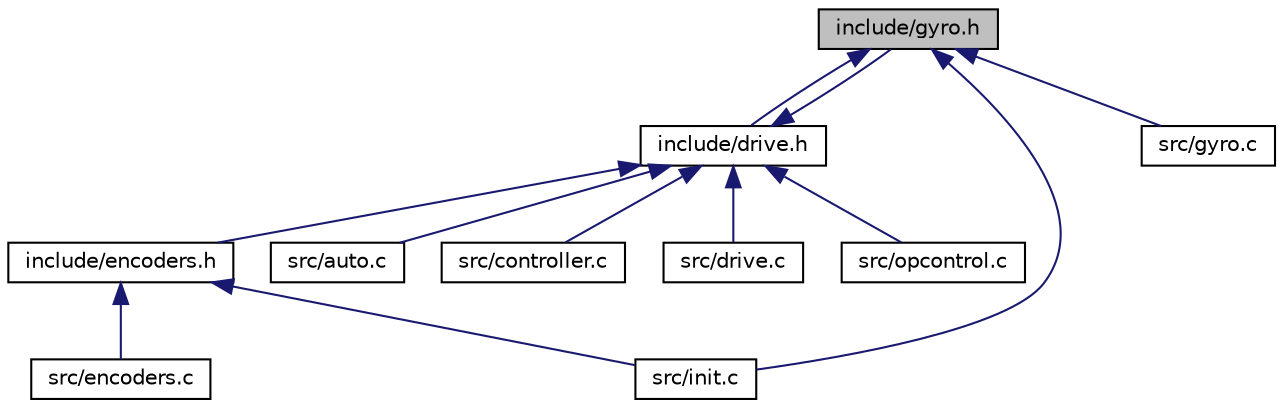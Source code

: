 digraph "include/gyro.h"
{
  edge [fontname="Helvetica",fontsize="10",labelfontname="Helvetica",labelfontsize="10"];
  node [fontname="Helvetica",fontsize="10",shape=record];
  Node10 [label="include/gyro.h",height=0.2,width=0.4,color="black", fillcolor="grey75", style="filled", fontcolor="black"];
  Node10 -> Node11 [dir="back",color="midnightblue",fontsize="10",style="solid",fontname="Helvetica"];
  Node11 [label="include/drive.h",height=0.2,width=0.4,color="black", fillcolor="white", style="filled",URL="$drive_8h.html",tooltip="Basic drive definitions and functions. "];
  Node11 -> Node10 [dir="back",color="midnightblue",fontsize="10",style="solid",fontname="Helvetica"];
  Node11 -> Node12 [dir="back",color="midnightblue",fontsize="10",style="solid",fontname="Helvetica"];
  Node12 [label="include/encoders.h",height=0.2,width=0.4,color="black", fillcolor="white", style="filled",URL="$encoders_8h.html",tooltip="wrapper around encoder functions "];
  Node12 -> Node13 [dir="back",color="midnightblue",fontsize="10",style="solid",fontname="Helvetica"];
  Node13 [label="src/encoders.c",height=0.2,width=0.4,color="black", fillcolor="white", style="filled",URL="$encoders_8c.html"];
  Node12 -> Node14 [dir="back",color="midnightblue",fontsize="10",style="solid",fontname="Helvetica"];
  Node14 [label="src/init.c",height=0.2,width=0.4,color="black", fillcolor="white", style="filled",URL="$init_8c.html",tooltip="File for initialization code. "];
  Node11 -> Node15 [dir="back",color="midnightblue",fontsize="10",style="solid",fontname="Helvetica"];
  Node15 [label="src/auto.c",height=0.2,width=0.4,color="black", fillcolor="white", style="filled",URL="$auto_8c.html",tooltip="File for autonomous code. "];
  Node11 -> Node16 [dir="back",color="midnightblue",fontsize="10",style="solid",fontname="Helvetica"];
  Node16 [label="src/controller.c",height=0.2,width=0.4,color="black", fillcolor="white", style="filled",URL="$controller_8c.html"];
  Node11 -> Node17 [dir="back",color="midnightblue",fontsize="10",style="solid",fontname="Helvetica"];
  Node17 [label="src/drive.c",height=0.2,width=0.4,color="black", fillcolor="white", style="filled",URL="$drive_8c.html"];
  Node11 -> Node18 [dir="back",color="midnightblue",fontsize="10",style="solid",fontname="Helvetica"];
  Node18 [label="src/opcontrol.c",height=0.2,width=0.4,color="black", fillcolor="white", style="filled",URL="$opcontrol_8c.html",tooltip="File for operator control code. "];
  Node10 -> Node19 [dir="back",color="midnightblue",fontsize="10",style="solid",fontname="Helvetica"];
  Node19 [label="src/gyro.c",height=0.2,width=0.4,color="black", fillcolor="white", style="filled",URL="$gyro_8c.html"];
  Node10 -> Node14 [dir="back",color="midnightblue",fontsize="10",style="solid",fontname="Helvetica"];
}
